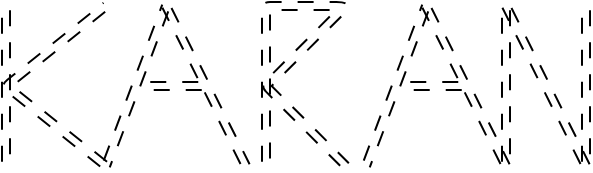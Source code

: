 <mxfile>
    <diagram id="JTQEZqj_6--ISPUHX7xe" name="Page-1">
        <mxGraphModel dx="781" dy="563" grid="1" gridSize="10" guides="1" tooltips="1" connect="1" arrows="1" fold="1" page="1" pageScale="1" pageWidth="850" pageHeight="1100" math="0" shadow="0">
            <root>
                <mxCell id="0"/>
                <mxCell id="1" parent="0"/>
                <mxCell id="23" value="" style="group" vertex="1" connectable="0" parent="1">
                    <mxGeometry x="330" y="440" width="70" height="80" as="geometry"/>
                </mxCell>
                <mxCell id="20" value="" style="shape=link;html=1;flowAnimation=1;" edge="1" parent="23">
                    <mxGeometry width="100" relative="1" as="geometry">
                        <mxPoint y="80" as="sourcePoint"/>
                        <mxPoint x="30" as="targetPoint"/>
                    </mxGeometry>
                </mxCell>
                <mxCell id="21" value="" style="shape=link;html=1;flowAnimation=1;" edge="1" parent="23">
                    <mxGeometry width="100" relative="1" as="geometry">
                        <mxPoint x="70" y="80" as="sourcePoint"/>
                        <mxPoint x="30" as="targetPoint"/>
                    </mxGeometry>
                </mxCell>
                <mxCell id="22" value="" style="shape=link;html=1;flowAnimation=1;" edge="1" parent="23">
                    <mxGeometry width="100" relative="1" as="geometry">
                        <mxPoint x="50" y="40" as="sourcePoint"/>
                        <mxPoint x="20" y="40" as="targetPoint"/>
                    </mxGeometry>
                </mxCell>
                <mxCell id="31" value="" style="group" vertex="1" connectable="0" parent="1">
                    <mxGeometry x="460" y="440" width="70" height="80" as="geometry"/>
                </mxCell>
                <mxCell id="32" value="" style="shape=link;html=1;flowAnimation=1;" edge="1" parent="31">
                    <mxGeometry width="100" relative="1" as="geometry">
                        <mxPoint y="80" as="sourcePoint"/>
                        <mxPoint x="30" as="targetPoint"/>
                    </mxGeometry>
                </mxCell>
                <mxCell id="33" value="" style="shape=link;html=1;flowAnimation=1;" edge="1" parent="31">
                    <mxGeometry width="100" relative="1" as="geometry">
                        <mxPoint x="70" y="80" as="sourcePoint"/>
                        <mxPoint x="30" as="targetPoint"/>
                    </mxGeometry>
                </mxCell>
                <mxCell id="34" value="" style="shape=link;html=1;flowAnimation=1;" edge="1" parent="31">
                    <mxGeometry width="100" relative="1" as="geometry">
                        <mxPoint x="50" y="40" as="sourcePoint"/>
                        <mxPoint x="20" y="40" as="targetPoint"/>
                    </mxGeometry>
                </mxCell>
                <mxCell id="39" value="" style="group" vertex="1" connectable="0" parent="1">
                    <mxGeometry x="530" y="440" width="40" height="80" as="geometry"/>
                </mxCell>
                <mxCell id="29" value="" style="shape=link;html=1;flowAnimation=1;" edge="1" parent="39">
                    <mxGeometry width="100" relative="1" as="geometry">
                        <mxPoint y="80" as="sourcePoint"/>
                        <mxPoint as="targetPoint"/>
                    </mxGeometry>
                </mxCell>
                <mxCell id="36" value="" style="shape=link;html=1;flowAnimation=1;" edge="1" parent="39">
                    <mxGeometry width="100" relative="1" as="geometry">
                        <mxPoint x="40" y="80" as="sourcePoint"/>
                        <mxPoint as="targetPoint"/>
                    </mxGeometry>
                </mxCell>
                <mxCell id="38" value="" style="shape=link;html=1;flowAnimation=1;" edge="1" parent="39">
                    <mxGeometry width="100" relative="1" as="geometry">
                        <mxPoint x="40" y="80" as="sourcePoint"/>
                        <mxPoint x="40" as="targetPoint"/>
                    </mxGeometry>
                </mxCell>
                <mxCell id="40" value="" style="group" vertex="1" connectable="0" parent="1">
                    <mxGeometry x="280" y="440" width="50" height="80" as="geometry"/>
                </mxCell>
                <mxCell id="37" value="" style="shape=link;html=1;flowAnimation=1;" edge="1" parent="40">
                    <mxGeometry width="100" relative="1" as="geometry">
                        <mxPoint x="50" y="80" as="sourcePoint"/>
                        <mxPoint x="50" as="targetPoint"/>
                        <Array as="points">
                            <mxPoint y="40"/>
                        </Array>
                    </mxGeometry>
                </mxCell>
                <mxCell id="14" value="" style="shape=link;html=1;flowAnimation=1;" edge="1" parent="40">
                    <mxGeometry width="100" relative="1" as="geometry">
                        <mxPoint as="sourcePoint"/>
                        <mxPoint y="80" as="targetPoint"/>
                    </mxGeometry>
                </mxCell>
                <mxCell id="42" value="" style="shape=link;html=1;flowAnimation=1;" edge="1" parent="1">
                    <mxGeometry width="100" relative="1" as="geometry">
                        <mxPoint x="410" y="520" as="sourcePoint"/>
                        <mxPoint x="450" y="520" as="targetPoint"/>
                        <Array as="points">
                            <mxPoint x="410" y="440"/>
                            <mxPoint x="450" y="440"/>
                            <mxPoint x="410" y="480"/>
                        </Array>
                    </mxGeometry>
                </mxCell>
            </root>
        </mxGraphModel>
    </diagram>
</mxfile>